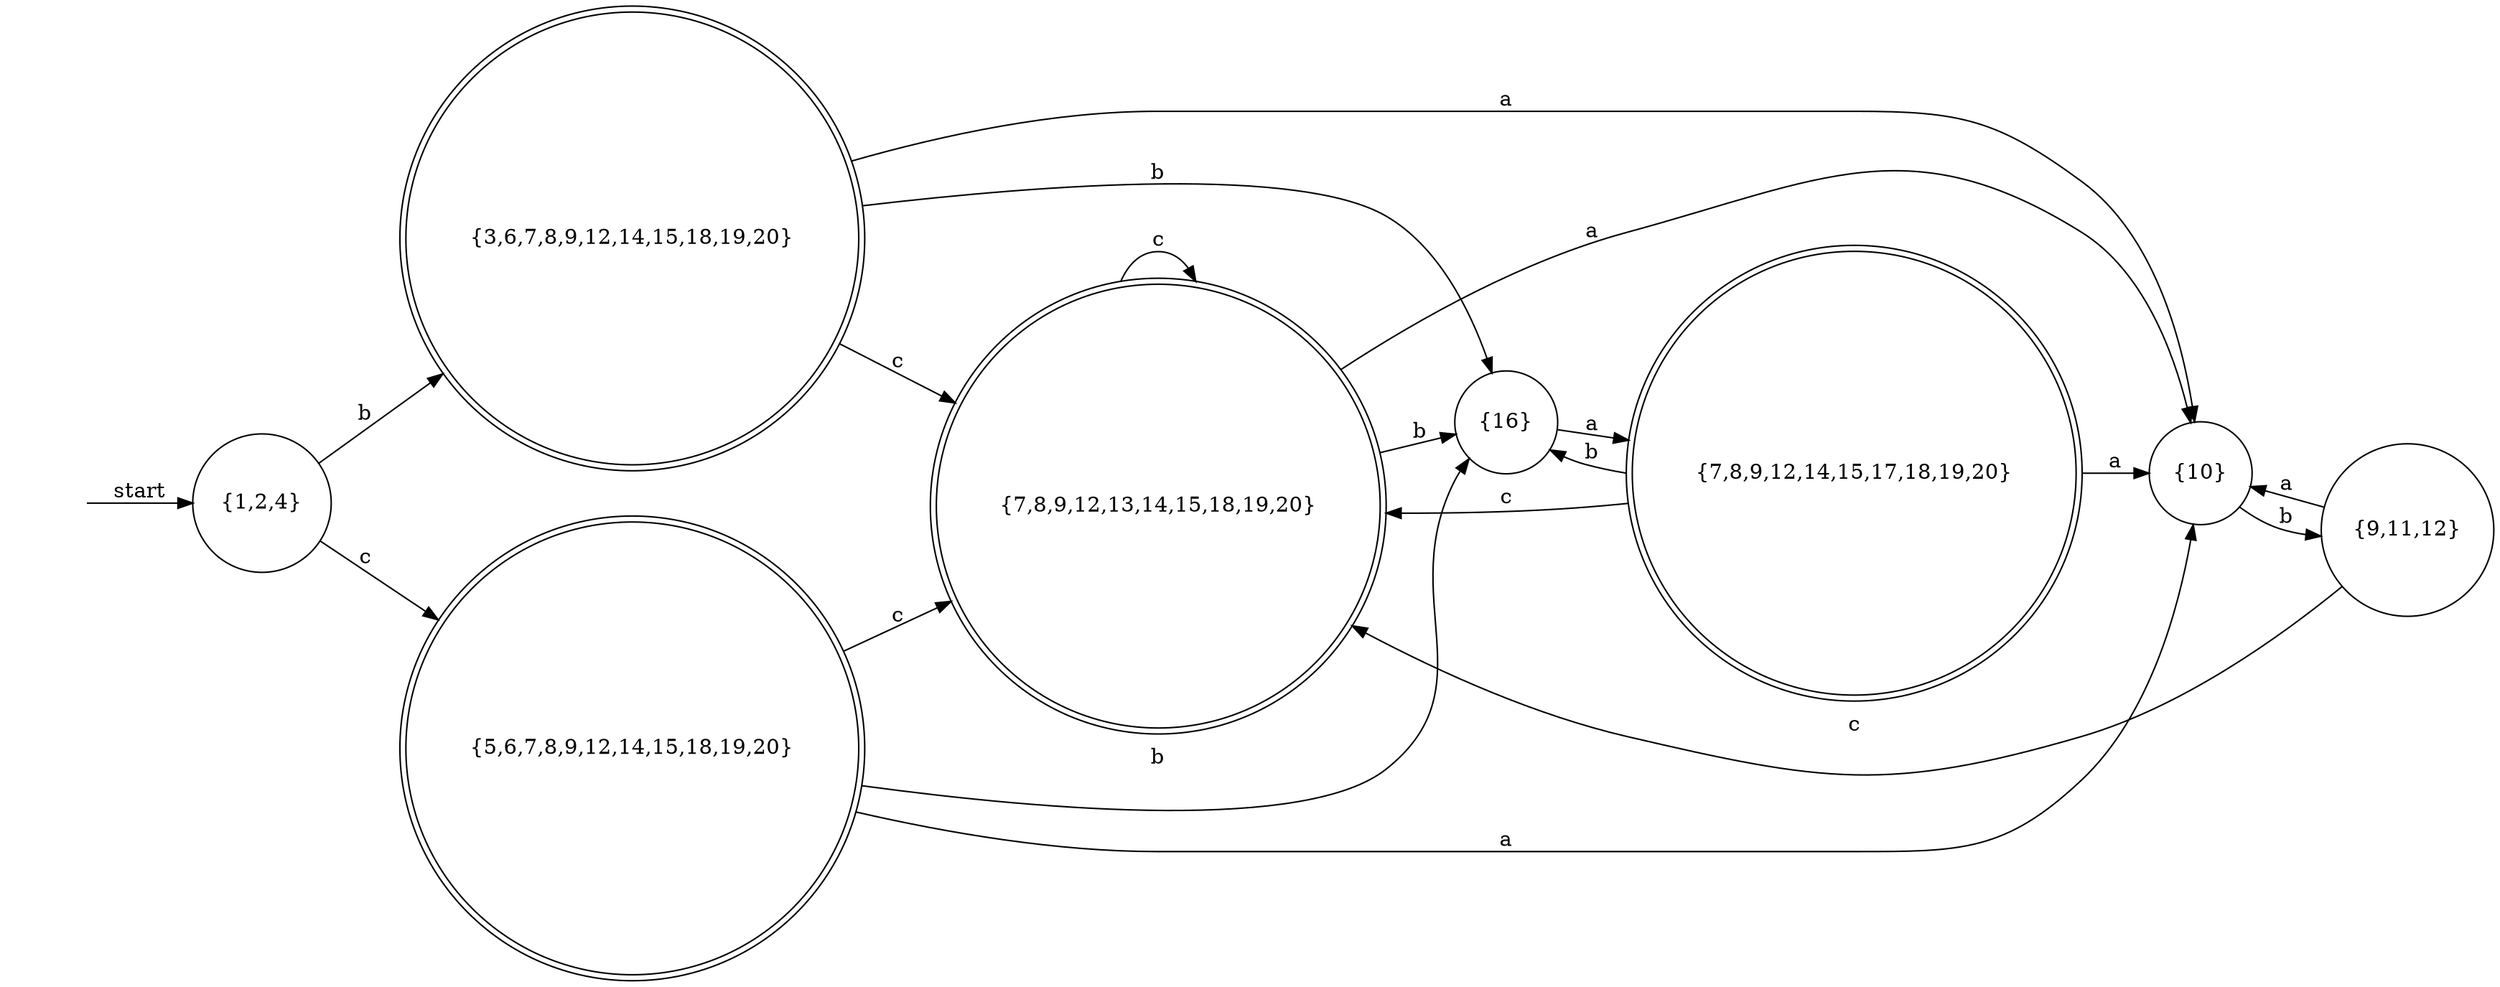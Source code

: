 digraph graph_3_4{
    rankdir=LR;

    "" [shape = none];
    "{3,6,7,8,9,12,14,15,18,19,20}" [shape = doublecircle];
    "{5,6,7,8,9,12,14,15,18,19,20}" [shape = doublecircle];
    "{7,8,9,12,13,14,15,18,19,20}" [shape = doublecircle];
    "{7,8,9,12,14,15,17,18,19,20}" [shape = doublecircle];
    node [shape = circle];

    "" -> "{1,2,4}" [label = "start"];  
    "{1,2,4}" -> "{3,6,7,8,9,12,14,15,18,19,20}" [label = "b"];
    "{1,2,4}" -> "{5,6,7,8,9,12,14,15,18,19,20}" [label = "c"];
    "{3,6,7,8,9,12,14,15,18,19,20}" -> "{10}" [label = "a"]; 
    "{3,6,7,8,9,12,14,15,18,19,20}" -> "{16}" [label = "b"];
    "{3,6,7,8,9,12,14,15,18,19,20}" -> "{7,8,9,12,13,14,15,18,19,20}" [label = "c"];
    "{5,6,7,8,9,12,14,15,18,19,20}" -> "{10}" [label = "a"]; 
    "{5,6,7,8,9,12,14,15,18,19,20}" -> "{16}" [label = "b"];
    "{5,6,7,8,9,12,14,15,18,19,20}" -> "{7,8,9,12,13,14,15,18,19,20}" [label = "c"];
    "{10}" -> "{9,11,12}" [label = "b"];
    "{16}" -> "{7,8,9,12,14,15,17,18,19,20}" [label = "a"];
    "{7,8,9,12,13,14,15,18,19,20}" -> "{10}" [label = "a"]; 
    "{7,8,9,12,13,14,15,18,19,20}" -> "{16}" [label = "b"];
    "{7,8,9,12,13,14,15,18,19,20}" -> "{7,8,9,12,13,14,15,18,19,20}" [label = "c"];
    "{9,11,12}" -> "{10}" [label = "a"]; 
    "{9,11,12}" -> "{7,8,9,12,13,14,15,18,19,20}" [label = "c"];
    "{7,8,9,12,14,15,17,18,19,20}" -> "{10}" [label = "a"]; 
    "{7,8,9,12,14,15,17,18,19,20}" -> "{16}" [label = "b"];
    "{7,8,9,12,14,15,17,18,19,20}" -> "{7,8,9,12,13,14,15,18,19,20}" [label = "c"];
}

